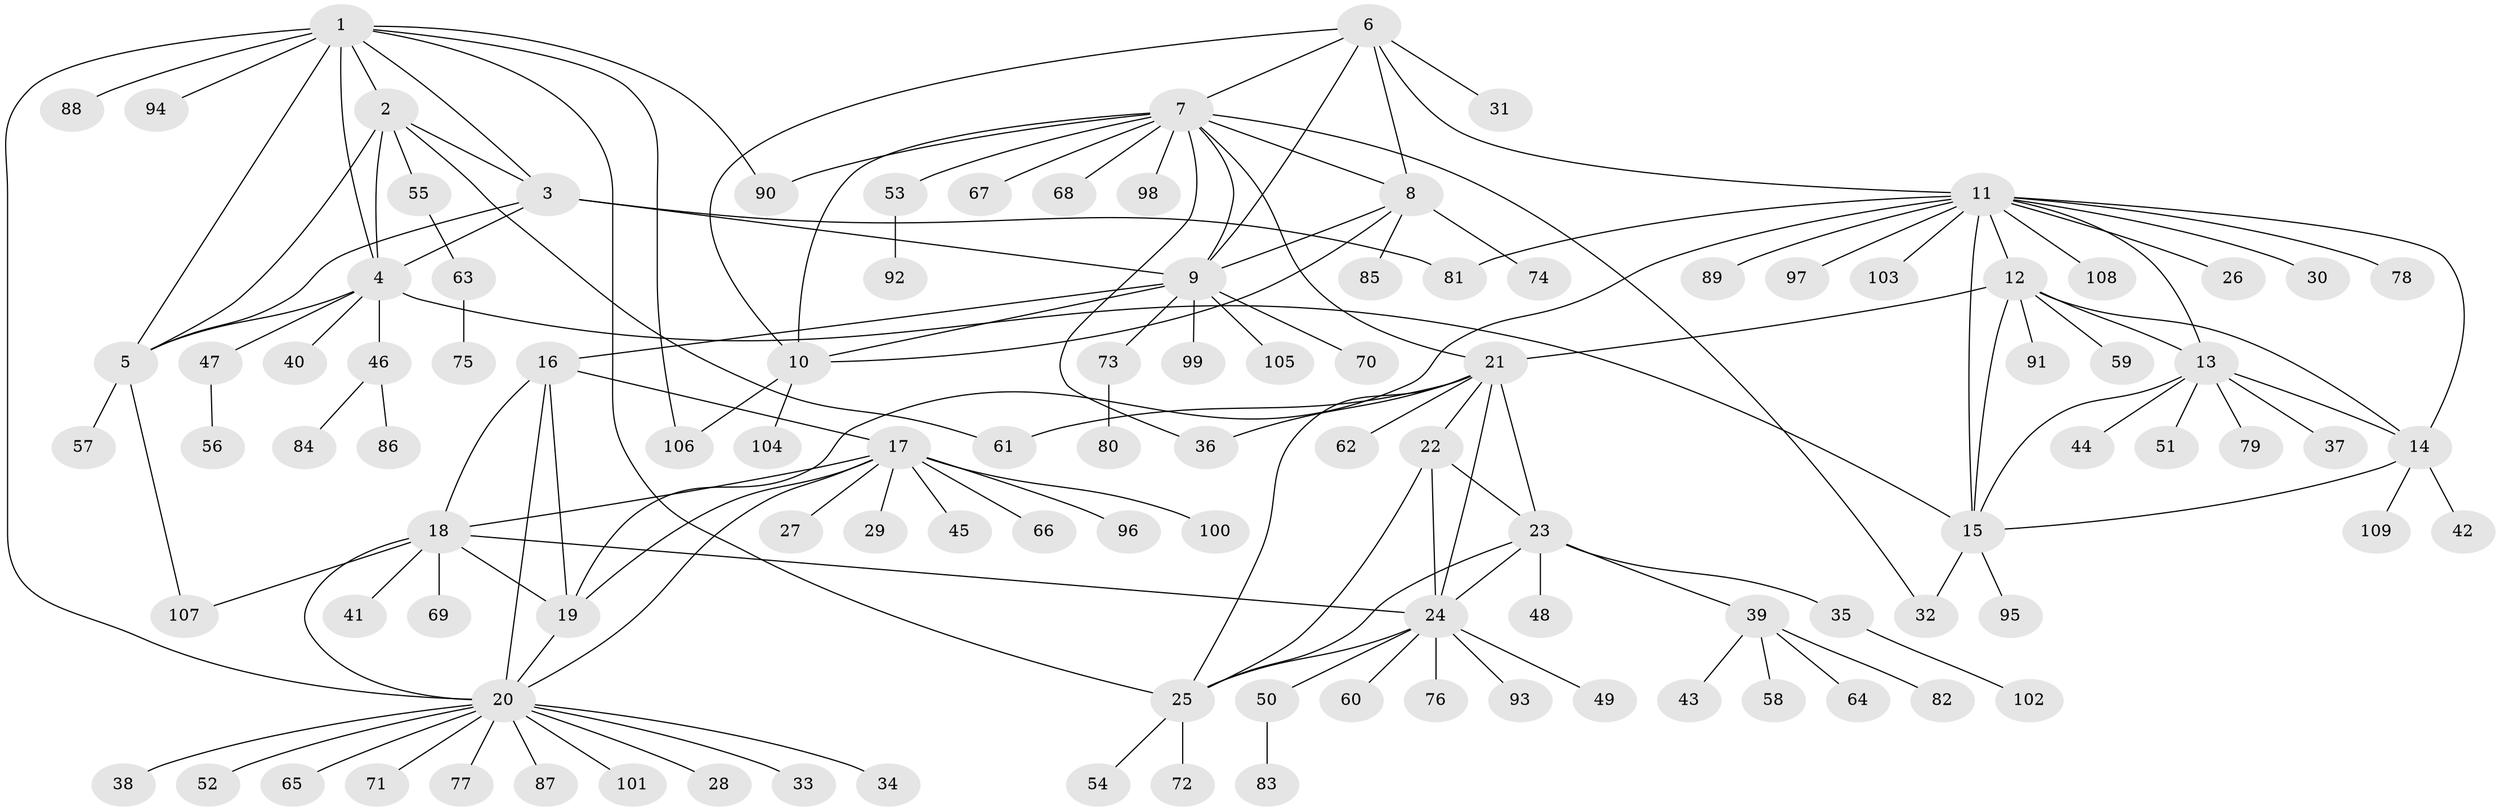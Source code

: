 // Generated by graph-tools (version 1.1) at 2025/11/02/27/25 16:11:31]
// undirected, 109 vertices, 151 edges
graph export_dot {
graph [start="1"]
  node [color=gray90,style=filled];
  1;
  2;
  3;
  4;
  5;
  6;
  7;
  8;
  9;
  10;
  11;
  12;
  13;
  14;
  15;
  16;
  17;
  18;
  19;
  20;
  21;
  22;
  23;
  24;
  25;
  26;
  27;
  28;
  29;
  30;
  31;
  32;
  33;
  34;
  35;
  36;
  37;
  38;
  39;
  40;
  41;
  42;
  43;
  44;
  45;
  46;
  47;
  48;
  49;
  50;
  51;
  52;
  53;
  54;
  55;
  56;
  57;
  58;
  59;
  60;
  61;
  62;
  63;
  64;
  65;
  66;
  67;
  68;
  69;
  70;
  71;
  72;
  73;
  74;
  75;
  76;
  77;
  78;
  79;
  80;
  81;
  82;
  83;
  84;
  85;
  86;
  87;
  88;
  89;
  90;
  91;
  92;
  93;
  94;
  95;
  96;
  97;
  98;
  99;
  100;
  101;
  102;
  103;
  104;
  105;
  106;
  107;
  108;
  109;
  1 -- 2;
  1 -- 3;
  1 -- 4;
  1 -- 5;
  1 -- 20;
  1 -- 25;
  1 -- 88;
  1 -- 90;
  1 -- 94;
  1 -- 106;
  2 -- 3;
  2 -- 4;
  2 -- 5;
  2 -- 55;
  2 -- 61;
  3 -- 4;
  3 -- 5;
  3 -- 9;
  3 -- 81;
  4 -- 5;
  4 -- 15;
  4 -- 40;
  4 -- 46;
  4 -- 47;
  5 -- 57;
  5 -- 107;
  6 -- 7;
  6 -- 8;
  6 -- 9;
  6 -- 10;
  6 -- 11;
  6 -- 31;
  7 -- 8;
  7 -- 9;
  7 -- 10;
  7 -- 21;
  7 -- 32;
  7 -- 36;
  7 -- 53;
  7 -- 67;
  7 -- 68;
  7 -- 90;
  7 -- 98;
  8 -- 9;
  8 -- 10;
  8 -- 74;
  8 -- 85;
  9 -- 10;
  9 -- 16;
  9 -- 70;
  9 -- 73;
  9 -- 99;
  9 -- 105;
  10 -- 104;
  10 -- 106;
  11 -- 12;
  11 -- 13;
  11 -- 14;
  11 -- 15;
  11 -- 19;
  11 -- 26;
  11 -- 30;
  11 -- 78;
  11 -- 81;
  11 -- 89;
  11 -- 97;
  11 -- 103;
  11 -- 108;
  12 -- 13;
  12 -- 14;
  12 -- 15;
  12 -- 21;
  12 -- 59;
  12 -- 91;
  13 -- 14;
  13 -- 15;
  13 -- 37;
  13 -- 44;
  13 -- 51;
  13 -- 79;
  14 -- 15;
  14 -- 42;
  14 -- 109;
  15 -- 32;
  15 -- 95;
  16 -- 17;
  16 -- 18;
  16 -- 19;
  16 -- 20;
  17 -- 18;
  17 -- 19;
  17 -- 20;
  17 -- 27;
  17 -- 29;
  17 -- 45;
  17 -- 66;
  17 -- 96;
  17 -- 100;
  18 -- 19;
  18 -- 20;
  18 -- 24;
  18 -- 41;
  18 -- 69;
  18 -- 107;
  19 -- 20;
  20 -- 28;
  20 -- 33;
  20 -- 34;
  20 -- 38;
  20 -- 52;
  20 -- 65;
  20 -- 71;
  20 -- 77;
  20 -- 87;
  20 -- 101;
  21 -- 22;
  21 -- 23;
  21 -- 24;
  21 -- 25;
  21 -- 36;
  21 -- 61;
  21 -- 62;
  22 -- 23;
  22 -- 24;
  22 -- 25;
  23 -- 24;
  23 -- 25;
  23 -- 35;
  23 -- 39;
  23 -- 48;
  24 -- 25;
  24 -- 49;
  24 -- 50;
  24 -- 60;
  24 -- 76;
  24 -- 93;
  25 -- 54;
  25 -- 72;
  35 -- 102;
  39 -- 43;
  39 -- 58;
  39 -- 64;
  39 -- 82;
  46 -- 84;
  46 -- 86;
  47 -- 56;
  50 -- 83;
  53 -- 92;
  55 -- 63;
  63 -- 75;
  73 -- 80;
}
